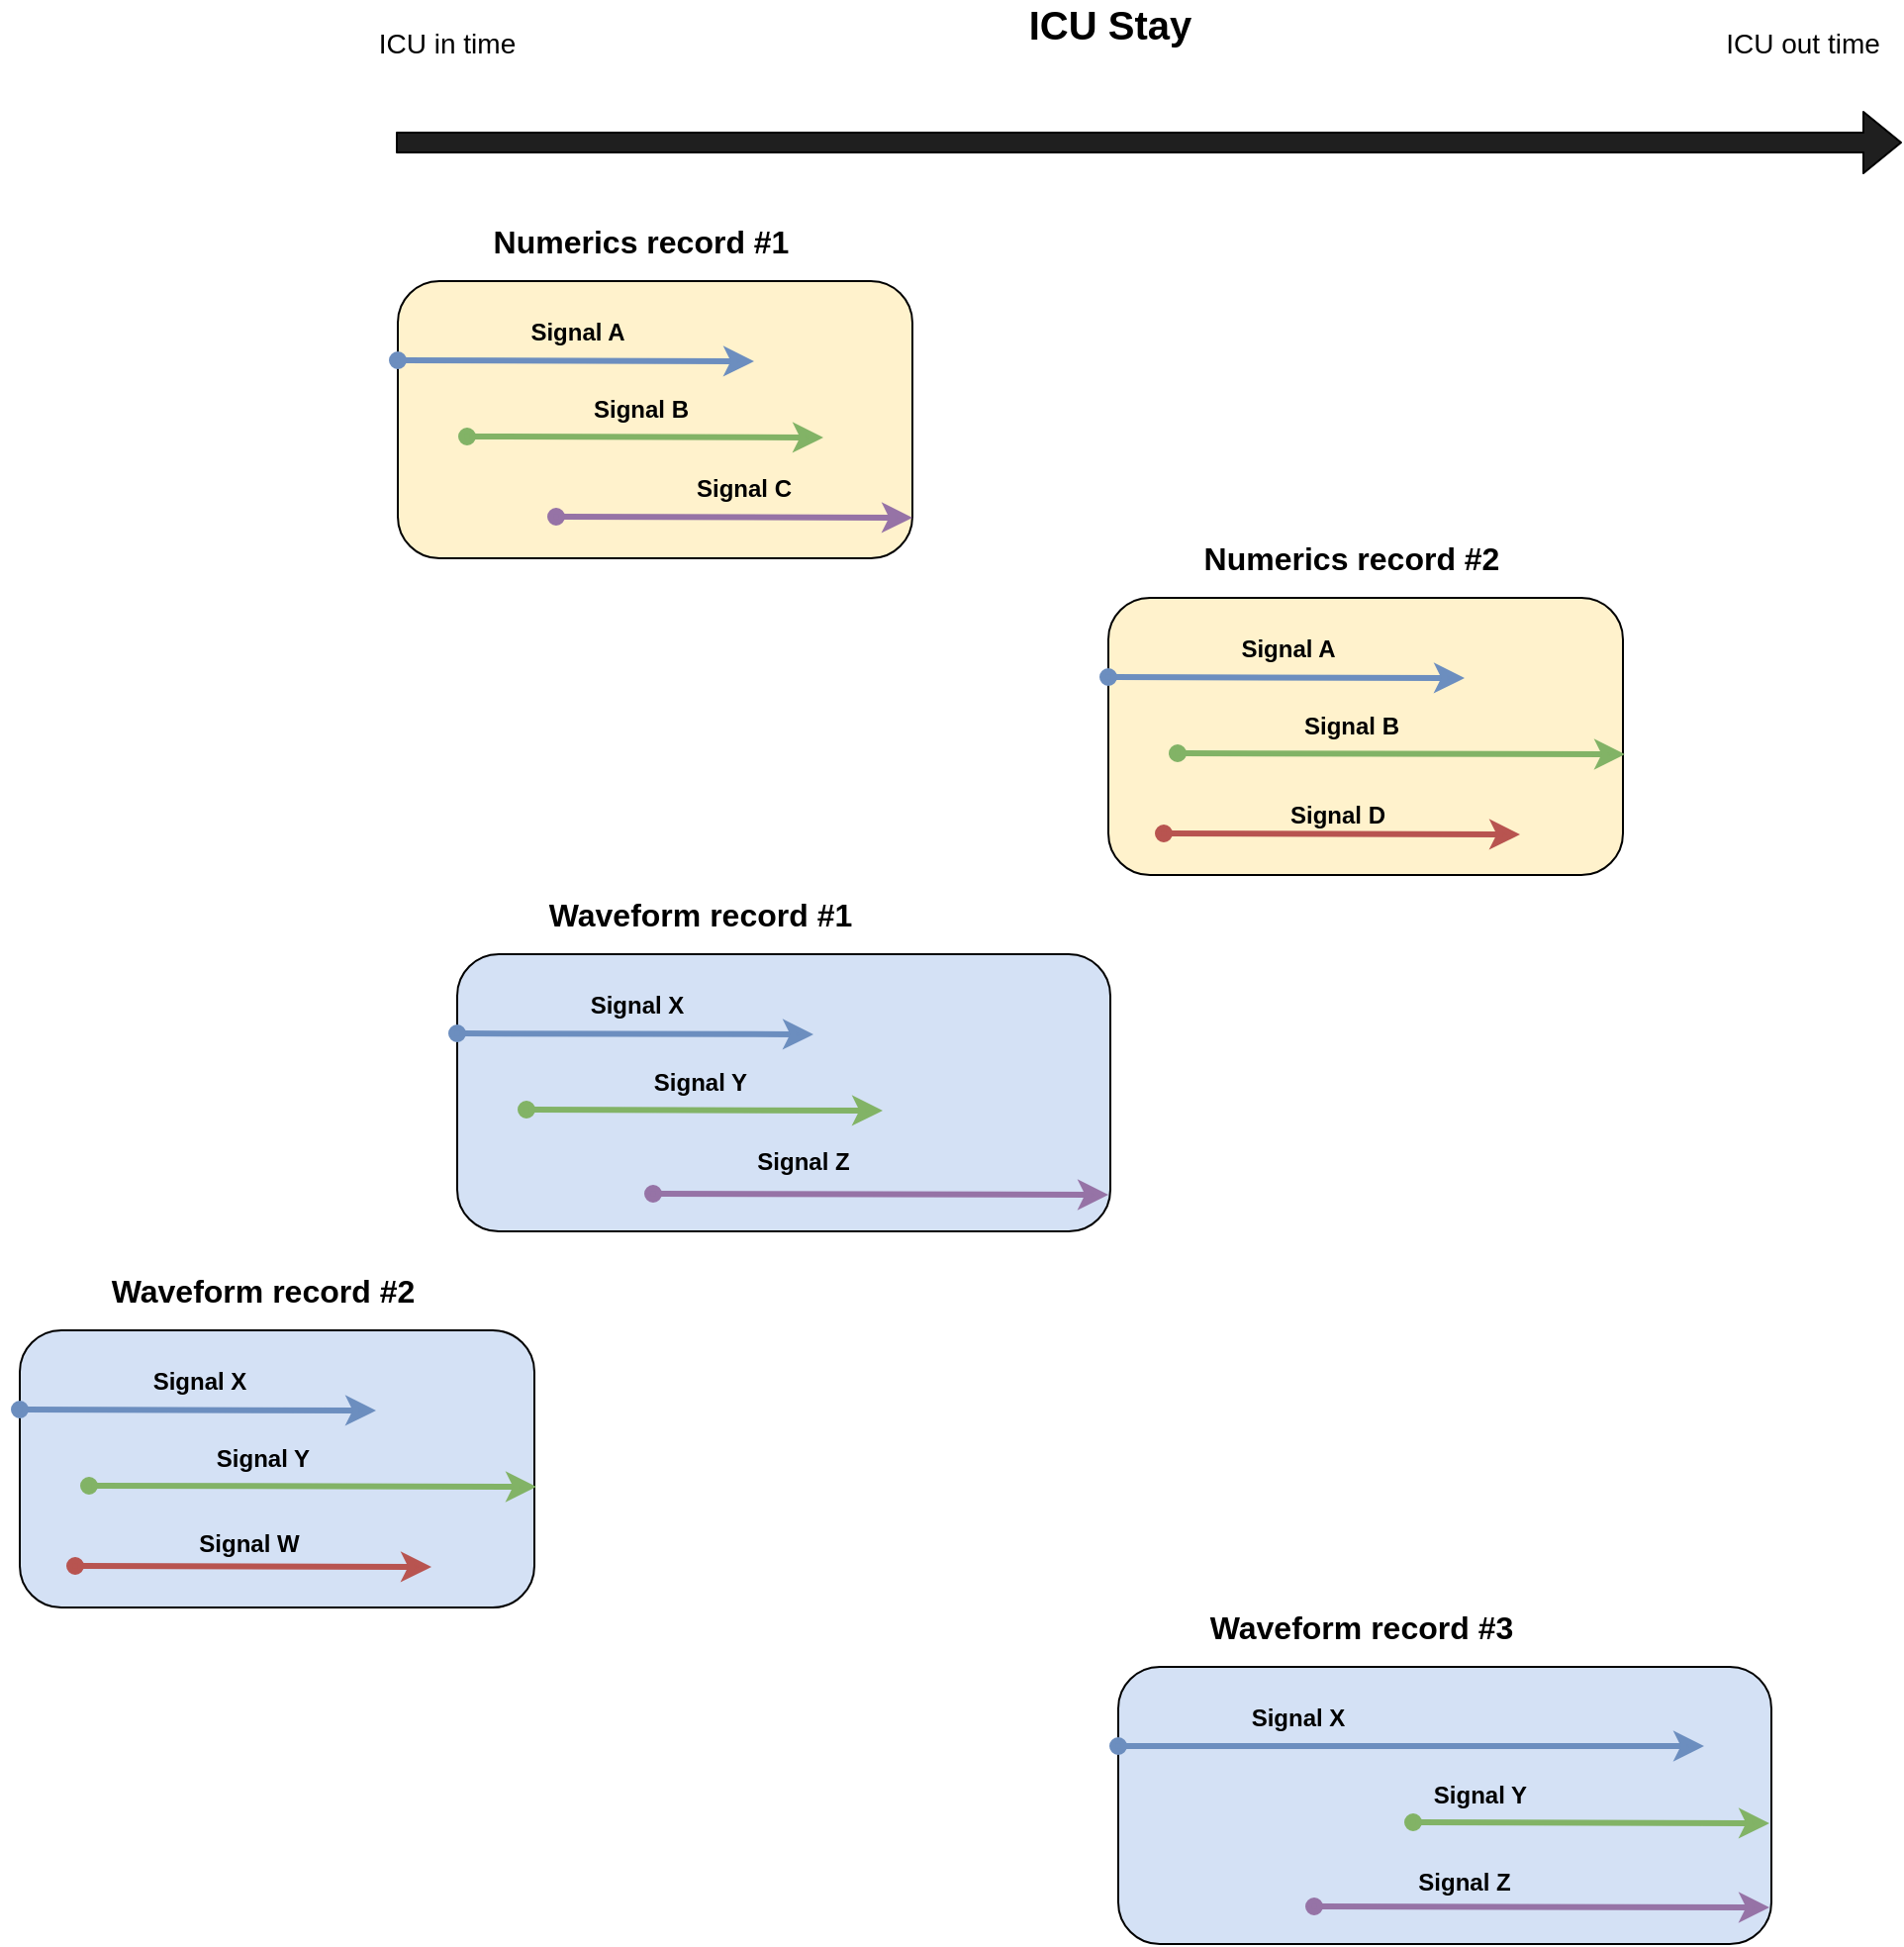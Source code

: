 <mxfile version="13.5.8" type="device"><diagram id="NZpiBYmqDed1NiGtlEOc" name="Page-1"><mxGraphModel dx="2249" dy="750" grid="1" gridSize="10" guides="1" tooltips="1" connect="1" arrows="1" fold="1" page="1" pageScale="1" pageWidth="827" pageHeight="1169" math="0" shadow="0"><root><mxCell id="0"/><mxCell id="1" parent="0"/><mxCell id="_VVayenk-BRaxghzCJ_w-1" value="" style="shape=flexArrow;endArrow=block;startArrow=none;html=1;endFill=0;fillColor=#1F1F1F;startFill=0;" parent="1" edge="1"><mxGeometry width="50" height="50" relative="1" as="geometry"><mxPoint x="39" y="160" as="sourcePoint"/><mxPoint x="800" y="160" as="targetPoint"/></mxGeometry></mxCell><mxCell id="_VVayenk-BRaxghzCJ_w-2" value="ICU Stay" style="text;html=1;strokeColor=none;fillColor=none;align=center;verticalAlign=middle;whiteSpace=wrap;rounded=0;fontSize=20;fontStyle=1" parent="1" vertex="1"><mxGeometry x="330" y="90" width="140" height="20" as="geometry"/></mxCell><mxCell id="_VVayenk-BRaxghzCJ_w-4" value="ICU in time" style="text;html=1;strokeColor=none;fillColor=none;align=center;verticalAlign=middle;whiteSpace=wrap;rounded=0;fontSize=14;" parent="1" vertex="1"><mxGeometry x="20" y="100" width="90" height="20" as="geometry"/></mxCell><mxCell id="_VVayenk-BRaxghzCJ_w-5" value="ICU out time" style="text;html=1;strokeColor=none;fillColor=none;align=center;verticalAlign=middle;whiteSpace=wrap;rounded=0;fontSize=14;" parent="1" vertex="1"><mxGeometry x="700" y="100" width="100" height="20" as="geometry"/></mxCell><mxCell id="_VVayenk-BRaxghzCJ_w-6" value="" style="rounded=1;whiteSpace=wrap;html=1;fontSize=14;fillColor=#FFF2CC;" parent="1" vertex="1"><mxGeometry x="40" y="230" width="260" height="140" as="geometry"/></mxCell><mxCell id="_VVayenk-BRaxghzCJ_w-7" value="Numerics record #1" style="text;html=1;strokeColor=none;fillColor=none;align=center;verticalAlign=middle;whiteSpace=wrap;rounded=0;fontSize=16;fontStyle=1" parent="1" vertex="1"><mxGeometry x="68" y="200" width="190" height="20" as="geometry"/></mxCell><mxCell id="_VVayenk-BRaxghzCJ_w-9" value="Numerics record #2" style="text;html=1;strokeColor=none;fillColor=none;align=center;verticalAlign=middle;whiteSpace=wrap;rounded=0;fontSize=16;fontStyle=1" parent="1" vertex="1"><mxGeometry x="427" y="360" width="190" height="20" as="geometry"/></mxCell><mxCell id="_VVayenk-BRaxghzCJ_w-15" value="" style="endArrow=oval;startArrow=classic;html=1;fillColor=#dae8fc;fontSize=16;strokeWidth=3;strokeColor=#6c8ebf;endFill=1;" parent="1" edge="1"><mxGeometry width="50" height="50" relative="1" as="geometry"><mxPoint x="220" y="270.5" as="sourcePoint"/><mxPoint x="40" y="270" as="targetPoint"/></mxGeometry></mxCell><mxCell id="_VVayenk-BRaxghzCJ_w-16" value="Signal A" style="text;html=1;strokeColor=none;fillColor=none;align=center;verticalAlign=middle;whiteSpace=wrap;rounded=0;fontSize=12;fontStyle=1" parent="1" vertex="1"><mxGeometry x="36" y="246" width="190" height="20" as="geometry"/></mxCell><mxCell id="_VVayenk-BRaxghzCJ_w-17" value="" style="endArrow=oval;startArrow=classic;html=1;fillColor=#d5e8d4;fontSize=16;strokeWidth=3;strokeColor=#82b366;endFill=1;" parent="1" edge="1"><mxGeometry width="50" height="50" relative="1" as="geometry"><mxPoint x="255" y="309" as="sourcePoint"/><mxPoint x="75" y="308.5" as="targetPoint"/></mxGeometry></mxCell><mxCell id="_VVayenk-BRaxghzCJ_w-18" value="Signal B" style="text;html=1;strokeColor=none;fillColor=none;align=center;verticalAlign=middle;whiteSpace=wrap;rounded=0;fontSize=12;fontStyle=1" parent="1" vertex="1"><mxGeometry x="68" y="284.5" width="190" height="20" as="geometry"/></mxCell><mxCell id="_VVayenk-BRaxghzCJ_w-19" value="" style="endArrow=oval;startArrow=classic;html=1;fillColor=#e1d5e7;fontSize=16;strokeWidth=3;strokeColor=#9673a6;endFill=1;" parent="1" edge="1"><mxGeometry width="50" height="50" relative="1" as="geometry"><mxPoint x="300" y="349.5" as="sourcePoint"/><mxPoint x="120" y="349" as="targetPoint"/></mxGeometry></mxCell><mxCell id="_VVayenk-BRaxghzCJ_w-20" value="Signal C" style="text;html=1;strokeColor=none;fillColor=none;align=center;verticalAlign=middle;whiteSpace=wrap;rounded=0;fontSize=12;fontStyle=1" parent="1" vertex="1"><mxGeometry x="120" y="325" width="190" height="20" as="geometry"/></mxCell><mxCell id="_VVayenk-BRaxghzCJ_w-21" value="" style="rounded=1;whiteSpace=wrap;html=1;fontSize=14;fillColor=#FFF2CC;" parent="1" vertex="1"><mxGeometry x="399" y="390" width="260" height="140" as="geometry"/></mxCell><mxCell id="_VVayenk-BRaxghzCJ_w-22" value="" style="endArrow=oval;startArrow=classic;html=1;fillColor=#dae8fc;fontSize=16;strokeWidth=3;strokeColor=#6c8ebf;endFill=1;" parent="1" edge="1"><mxGeometry width="50" height="50" relative="1" as="geometry"><mxPoint x="579" y="430.5" as="sourcePoint"/><mxPoint x="399" y="430" as="targetPoint"/></mxGeometry></mxCell><mxCell id="_VVayenk-BRaxghzCJ_w-23" value="Signal A" style="text;html=1;strokeColor=none;fillColor=none;align=center;verticalAlign=middle;whiteSpace=wrap;rounded=0;fontSize=12;fontStyle=1" parent="1" vertex="1"><mxGeometry x="395" y="406" width="190" height="20" as="geometry"/></mxCell><mxCell id="_VVayenk-BRaxghzCJ_w-24" value="" style="endArrow=oval;startArrow=classic;html=1;fillColor=#d5e8d4;fontSize=16;strokeWidth=3;strokeColor=#82b366;endFill=1;" parent="1" edge="1"><mxGeometry width="50" height="50" relative="1" as="geometry"><mxPoint x="660" y="469" as="sourcePoint"/><mxPoint x="434" y="468.5" as="targetPoint"/></mxGeometry></mxCell><mxCell id="_VVayenk-BRaxghzCJ_w-25" value="Signal B" style="text;html=1;strokeColor=none;fillColor=none;align=center;verticalAlign=middle;whiteSpace=wrap;rounded=0;fontSize=12;fontStyle=1" parent="1" vertex="1"><mxGeometry x="427" y="444.5" width="190" height="20" as="geometry"/></mxCell><mxCell id="_VVayenk-BRaxghzCJ_w-26" value="" style="endArrow=oval;startArrow=classic;html=1;fillColor=#f8cecc;fontSize=16;strokeWidth=3;strokeColor=#b85450;endFill=1;" parent="1" edge="1"><mxGeometry width="50" height="50" relative="1" as="geometry"><mxPoint x="607" y="509.5" as="sourcePoint"/><mxPoint x="427" y="509" as="targetPoint"/></mxGeometry></mxCell><mxCell id="_VVayenk-BRaxghzCJ_w-27" value="Signal D" style="text;html=1;strokeColor=none;fillColor=none;align=center;verticalAlign=middle;whiteSpace=wrap;rounded=0;fontSize=12;fontStyle=1" parent="1" vertex="1"><mxGeometry x="420" y="490" width="190" height="20" as="geometry"/></mxCell><mxCell id="_VVayenk-BRaxghzCJ_w-28" value="" style="rounded=1;whiteSpace=wrap;html=1;fontSize=14;fillColor=#D4E1F5;" parent="1" vertex="1"><mxGeometry x="70" y="570" width="330" height="140" as="geometry"/></mxCell><mxCell id="_VVayenk-BRaxghzCJ_w-29" value="Waveform record #1" style="text;html=1;strokeColor=none;fillColor=none;align=center;verticalAlign=middle;whiteSpace=wrap;rounded=0;fontSize=16;fontStyle=1" parent="1" vertex="1"><mxGeometry x="98" y="540" width="190" height="20" as="geometry"/></mxCell><mxCell id="_VVayenk-BRaxghzCJ_w-30" value="Waveform record #2" style="text;html=1;strokeColor=none;fillColor=none;align=center;verticalAlign=middle;whiteSpace=wrap;rounded=0;fontSize=16;fontStyle=1" parent="1" vertex="1"><mxGeometry x="-123" y="730" width="190" height="20" as="geometry"/></mxCell><mxCell id="_VVayenk-BRaxghzCJ_w-31" value="" style="endArrow=oval;startArrow=classic;html=1;fillColor=#dae8fc;fontSize=16;strokeWidth=3;strokeColor=#6c8ebf;endFill=1;" parent="1" edge="1"><mxGeometry width="50" height="50" relative="1" as="geometry"><mxPoint x="250" y="610.5" as="sourcePoint"/><mxPoint x="70" y="610" as="targetPoint"/></mxGeometry></mxCell><mxCell id="_VVayenk-BRaxghzCJ_w-32" value="Signal X" style="text;html=1;strokeColor=none;fillColor=none;align=center;verticalAlign=middle;whiteSpace=wrap;rounded=0;fontSize=12;fontStyle=1" parent="1" vertex="1"><mxGeometry x="66" y="586" width="190" height="20" as="geometry"/></mxCell><mxCell id="_VVayenk-BRaxghzCJ_w-33" value="" style="endArrow=oval;startArrow=classic;html=1;fillColor=#d5e8d4;fontSize=16;strokeWidth=3;strokeColor=#82b366;endFill=1;" parent="1" edge="1"><mxGeometry width="50" height="50" relative="1" as="geometry"><mxPoint x="285" y="649" as="sourcePoint"/><mxPoint x="105" y="648.5" as="targetPoint"/></mxGeometry></mxCell><mxCell id="_VVayenk-BRaxghzCJ_w-34" value="Signal Y" style="text;html=1;strokeColor=none;fillColor=none;align=center;verticalAlign=middle;whiteSpace=wrap;rounded=0;fontSize=12;fontStyle=1" parent="1" vertex="1"><mxGeometry x="98" y="624.5" width="190" height="20" as="geometry"/></mxCell><mxCell id="_VVayenk-BRaxghzCJ_w-35" value="" style="endArrow=oval;startArrow=classic;html=1;fillColor=#e1d5e7;fontSize=16;strokeWidth=3;strokeColor=#9673a6;endFill=1;" parent="1" edge="1"><mxGeometry width="50" height="50" relative="1" as="geometry"><mxPoint x="399" y="691.5" as="sourcePoint"/><mxPoint x="169" y="691" as="targetPoint"/></mxGeometry></mxCell><mxCell id="_VVayenk-BRaxghzCJ_w-36" value="Signal Z" style="text;html=1;strokeColor=none;fillColor=none;align=center;verticalAlign=middle;whiteSpace=wrap;rounded=0;fontSize=12;fontStyle=1" parent="1" vertex="1"><mxGeometry x="150" y="665" width="190" height="20" as="geometry"/></mxCell><mxCell id="_VVayenk-BRaxghzCJ_w-37" value="" style="rounded=1;whiteSpace=wrap;html=1;fontSize=14;fillColor=#D4E1F5;" parent="1" vertex="1"><mxGeometry x="-151" y="760" width="260" height="140" as="geometry"/></mxCell><mxCell id="_VVayenk-BRaxghzCJ_w-38" value="" style="endArrow=oval;startArrow=classic;html=1;fillColor=#dae8fc;fontSize=16;strokeWidth=3;strokeColor=#6c8ebf;endFill=1;" parent="1" edge="1"><mxGeometry width="50" height="50" relative="1" as="geometry"><mxPoint x="29" y="800.5" as="sourcePoint"/><mxPoint x="-151" y="800" as="targetPoint"/></mxGeometry></mxCell><mxCell id="_VVayenk-BRaxghzCJ_w-39" value="Signal X" style="text;html=1;strokeColor=none;fillColor=none;align=center;verticalAlign=middle;whiteSpace=wrap;rounded=0;fontSize=12;fontStyle=1" parent="1" vertex="1"><mxGeometry x="-155" y="776" width="190" height="20" as="geometry"/></mxCell><mxCell id="_VVayenk-BRaxghzCJ_w-40" value="" style="endArrow=oval;startArrow=classic;html=1;fillColor=#d5e8d4;fontSize=16;strokeWidth=3;strokeColor=#82b366;endFill=1;" parent="1" edge="1"><mxGeometry width="50" height="50" relative="1" as="geometry"><mxPoint x="110" y="839" as="sourcePoint"/><mxPoint x="-116" y="838.5" as="targetPoint"/></mxGeometry></mxCell><mxCell id="_VVayenk-BRaxghzCJ_w-41" value="Signal Y" style="text;html=1;strokeColor=none;fillColor=none;align=center;verticalAlign=middle;whiteSpace=wrap;rounded=0;fontSize=12;fontStyle=1" parent="1" vertex="1"><mxGeometry x="-123" y="814.5" width="190" height="20" as="geometry"/></mxCell><mxCell id="_VVayenk-BRaxghzCJ_w-42" value="" style="endArrow=oval;startArrow=classic;html=1;fillColor=#f8cecc;fontSize=16;strokeWidth=3;strokeColor=#b85450;endFill=1;" parent="1" edge="1"><mxGeometry width="50" height="50" relative="1" as="geometry"><mxPoint x="57" y="879.5" as="sourcePoint"/><mxPoint x="-123" y="879" as="targetPoint"/></mxGeometry></mxCell><mxCell id="_VVayenk-BRaxghzCJ_w-43" value="Signal W" style="text;html=1;strokeColor=none;fillColor=none;align=center;verticalAlign=middle;whiteSpace=wrap;rounded=0;fontSize=12;fontStyle=1" parent="1" vertex="1"><mxGeometry x="-130" y="858" width="190" height="20" as="geometry"/></mxCell><mxCell id="cgcXdSrx-JtD4O23In47-1" value="" style="rounded=1;whiteSpace=wrap;html=1;fontSize=14;fillColor=#D4E1F5;" vertex="1" parent="1"><mxGeometry x="404" y="930" width="330" height="140" as="geometry"/></mxCell><mxCell id="cgcXdSrx-JtD4O23In47-2" value="Waveform record #3" style="text;html=1;strokeColor=none;fillColor=none;align=center;verticalAlign=middle;whiteSpace=wrap;rounded=0;fontSize=16;fontStyle=1" vertex="1" parent="1"><mxGeometry x="432" y="900" width="190" height="20" as="geometry"/></mxCell><mxCell id="cgcXdSrx-JtD4O23In47-3" value="" style="endArrow=oval;startArrow=classic;html=1;fillColor=#dae8fc;fontSize=16;strokeWidth=3;strokeColor=#6c8ebf;endFill=1;" edge="1" parent="1"><mxGeometry width="50" height="50" relative="1" as="geometry"><mxPoint x="700" y="970" as="sourcePoint"/><mxPoint x="404" y="970" as="targetPoint"/></mxGeometry></mxCell><mxCell id="cgcXdSrx-JtD4O23In47-4" value="Signal X" style="text;html=1;strokeColor=none;fillColor=none;align=center;verticalAlign=middle;whiteSpace=wrap;rounded=0;fontSize=12;fontStyle=1" vertex="1" parent="1"><mxGeometry x="400" y="946" width="190" height="20" as="geometry"/></mxCell><mxCell id="cgcXdSrx-JtD4O23In47-5" value="" style="endArrow=oval;startArrow=classic;html=1;fillColor=#d5e8d4;fontSize=16;strokeWidth=3;strokeColor=#82b366;endFill=1;" edge="1" parent="1"><mxGeometry width="50" height="50" relative="1" as="geometry"><mxPoint x="733" y="1009" as="sourcePoint"/><mxPoint x="553" y="1008.5" as="targetPoint"/></mxGeometry></mxCell><mxCell id="cgcXdSrx-JtD4O23In47-6" value="Signal Y" style="text;html=1;strokeColor=none;fillColor=none;align=center;verticalAlign=middle;whiteSpace=wrap;rounded=0;fontSize=12;fontStyle=1" vertex="1" parent="1"><mxGeometry x="492" y="984.5" width="190" height="20" as="geometry"/></mxCell><mxCell id="cgcXdSrx-JtD4O23In47-7" value="" style="endArrow=oval;startArrow=classic;html=1;fillColor=#e1d5e7;fontSize=16;strokeWidth=3;strokeColor=#9673a6;endFill=1;" edge="1" parent="1"><mxGeometry width="50" height="50" relative="1" as="geometry"><mxPoint x="733" y="1051.5" as="sourcePoint"/><mxPoint x="503" y="1051" as="targetPoint"/></mxGeometry></mxCell><mxCell id="cgcXdSrx-JtD4O23In47-8" value="Signal Z" style="text;html=1;strokeColor=none;fillColor=none;align=center;verticalAlign=middle;whiteSpace=wrap;rounded=0;fontSize=12;fontStyle=1" vertex="1" parent="1"><mxGeometry x="484" y="1029" width="190" height="20" as="geometry"/></mxCell></root></mxGraphModel></diagram></mxfile>